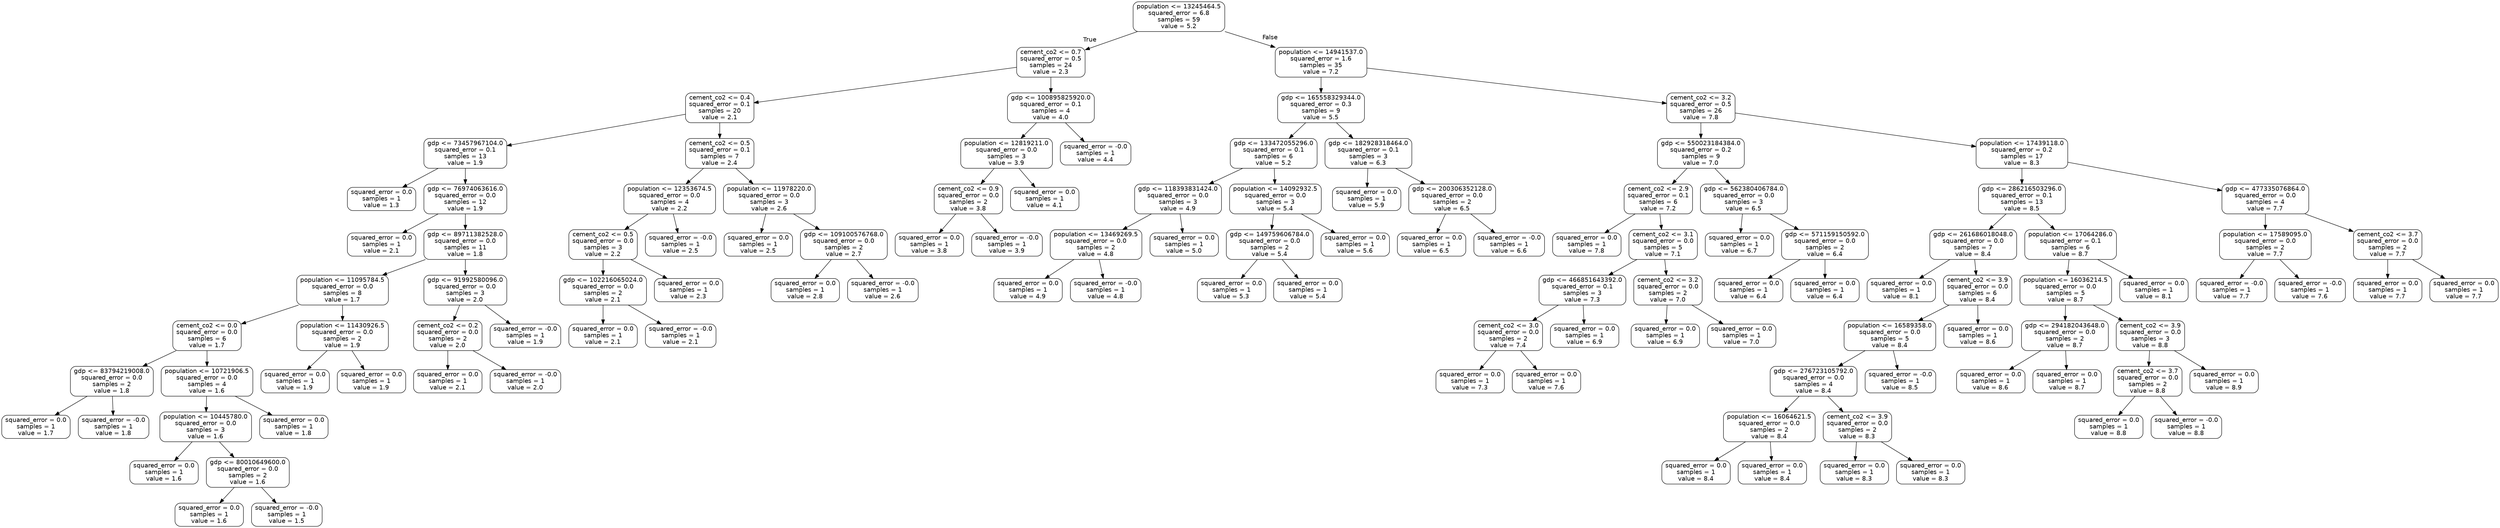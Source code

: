 digraph Tree {
node [shape=box, style="rounded", color="black", fontname="helvetica"] ;
edge [fontname="helvetica"] ;
0 [label="population <= 13245464.5\nsquared_error = 6.8\nsamples = 59\nvalue = 5.2"] ;
1 [label="cement_co2 <= 0.7\nsquared_error = 0.5\nsamples = 24\nvalue = 2.3"] ;
0 -> 1 [labeldistance=2.5, labelangle=45, headlabel="True"] ;
2 [label="cement_co2 <= 0.4\nsquared_error = 0.1\nsamples = 20\nvalue = 2.1"] ;
1 -> 2 ;
3 [label="gdp <= 73457967104.0\nsquared_error = 0.1\nsamples = 13\nvalue = 1.9"] ;
2 -> 3 ;
4 [label="squared_error = 0.0\nsamples = 1\nvalue = 1.3"] ;
3 -> 4 ;
5 [label="gdp <= 76974063616.0\nsquared_error = 0.0\nsamples = 12\nvalue = 1.9"] ;
3 -> 5 ;
6 [label="squared_error = 0.0\nsamples = 1\nvalue = 2.1"] ;
5 -> 6 ;
7 [label="gdp <= 89711382528.0\nsquared_error = 0.0\nsamples = 11\nvalue = 1.8"] ;
5 -> 7 ;
8 [label="population <= 11095784.5\nsquared_error = 0.0\nsamples = 8\nvalue = 1.7"] ;
7 -> 8 ;
9 [label="cement_co2 <= 0.0\nsquared_error = 0.0\nsamples = 6\nvalue = 1.7"] ;
8 -> 9 ;
10 [label="gdp <= 83794219008.0\nsquared_error = 0.0\nsamples = 2\nvalue = 1.8"] ;
9 -> 10 ;
11 [label="squared_error = 0.0\nsamples = 1\nvalue = 1.7"] ;
10 -> 11 ;
12 [label="squared_error = -0.0\nsamples = 1\nvalue = 1.8"] ;
10 -> 12 ;
13 [label="population <= 10721906.5\nsquared_error = 0.0\nsamples = 4\nvalue = 1.6"] ;
9 -> 13 ;
14 [label="population <= 10445780.0\nsquared_error = 0.0\nsamples = 3\nvalue = 1.6"] ;
13 -> 14 ;
15 [label="squared_error = 0.0\nsamples = 1\nvalue = 1.6"] ;
14 -> 15 ;
16 [label="gdp <= 80010649600.0\nsquared_error = 0.0\nsamples = 2\nvalue = 1.6"] ;
14 -> 16 ;
17 [label="squared_error = 0.0\nsamples = 1\nvalue = 1.6"] ;
16 -> 17 ;
18 [label="squared_error = -0.0\nsamples = 1\nvalue = 1.5"] ;
16 -> 18 ;
19 [label="squared_error = 0.0\nsamples = 1\nvalue = 1.8"] ;
13 -> 19 ;
20 [label="population <= 11430926.5\nsquared_error = 0.0\nsamples = 2\nvalue = 1.9"] ;
8 -> 20 ;
21 [label="squared_error = 0.0\nsamples = 1\nvalue = 1.9"] ;
20 -> 21 ;
22 [label="squared_error = 0.0\nsamples = 1\nvalue = 1.9"] ;
20 -> 22 ;
23 [label="gdp <= 91992580096.0\nsquared_error = 0.0\nsamples = 3\nvalue = 2.0"] ;
7 -> 23 ;
24 [label="cement_co2 <= 0.2\nsquared_error = 0.0\nsamples = 2\nvalue = 2.0"] ;
23 -> 24 ;
25 [label="squared_error = 0.0\nsamples = 1\nvalue = 2.1"] ;
24 -> 25 ;
26 [label="squared_error = -0.0\nsamples = 1\nvalue = 2.0"] ;
24 -> 26 ;
27 [label="squared_error = -0.0\nsamples = 1\nvalue = 1.9"] ;
23 -> 27 ;
28 [label="cement_co2 <= 0.5\nsquared_error = 0.1\nsamples = 7\nvalue = 2.4"] ;
2 -> 28 ;
29 [label="population <= 12353674.5\nsquared_error = 0.0\nsamples = 4\nvalue = 2.2"] ;
28 -> 29 ;
30 [label="cement_co2 <= 0.5\nsquared_error = 0.0\nsamples = 3\nvalue = 2.2"] ;
29 -> 30 ;
31 [label="gdp <= 102216065024.0\nsquared_error = 0.0\nsamples = 2\nvalue = 2.1"] ;
30 -> 31 ;
32 [label="squared_error = 0.0\nsamples = 1\nvalue = 2.1"] ;
31 -> 32 ;
33 [label="squared_error = -0.0\nsamples = 1\nvalue = 2.1"] ;
31 -> 33 ;
34 [label="squared_error = 0.0\nsamples = 1\nvalue = 2.3"] ;
30 -> 34 ;
35 [label="squared_error = -0.0\nsamples = 1\nvalue = 2.5"] ;
29 -> 35 ;
36 [label="population <= 11978220.0\nsquared_error = 0.0\nsamples = 3\nvalue = 2.6"] ;
28 -> 36 ;
37 [label="squared_error = 0.0\nsamples = 1\nvalue = 2.5"] ;
36 -> 37 ;
38 [label="gdp <= 109100576768.0\nsquared_error = 0.0\nsamples = 2\nvalue = 2.7"] ;
36 -> 38 ;
39 [label="squared_error = 0.0\nsamples = 1\nvalue = 2.8"] ;
38 -> 39 ;
40 [label="squared_error = -0.0\nsamples = 1\nvalue = 2.6"] ;
38 -> 40 ;
41 [label="gdp <= 100895825920.0\nsquared_error = 0.1\nsamples = 4\nvalue = 4.0"] ;
1 -> 41 ;
42 [label="population <= 12819211.0\nsquared_error = 0.0\nsamples = 3\nvalue = 3.9"] ;
41 -> 42 ;
43 [label="cement_co2 <= 0.9\nsquared_error = 0.0\nsamples = 2\nvalue = 3.8"] ;
42 -> 43 ;
44 [label="squared_error = 0.0\nsamples = 1\nvalue = 3.8"] ;
43 -> 44 ;
45 [label="squared_error = -0.0\nsamples = 1\nvalue = 3.9"] ;
43 -> 45 ;
46 [label="squared_error = 0.0\nsamples = 1\nvalue = 4.1"] ;
42 -> 46 ;
47 [label="squared_error = -0.0\nsamples = 1\nvalue = 4.4"] ;
41 -> 47 ;
48 [label="population <= 14941537.0\nsquared_error = 1.6\nsamples = 35\nvalue = 7.2"] ;
0 -> 48 [labeldistance=2.5, labelangle=-45, headlabel="False"] ;
49 [label="gdp <= 165558329344.0\nsquared_error = 0.3\nsamples = 9\nvalue = 5.5"] ;
48 -> 49 ;
50 [label="gdp <= 133472055296.0\nsquared_error = 0.1\nsamples = 6\nvalue = 5.2"] ;
49 -> 50 ;
51 [label="gdp <= 118393831424.0\nsquared_error = 0.0\nsamples = 3\nvalue = 4.9"] ;
50 -> 51 ;
52 [label="population <= 13469269.5\nsquared_error = 0.0\nsamples = 2\nvalue = 4.8"] ;
51 -> 52 ;
53 [label="squared_error = 0.0\nsamples = 1\nvalue = 4.9"] ;
52 -> 53 ;
54 [label="squared_error = -0.0\nsamples = 1\nvalue = 4.8"] ;
52 -> 54 ;
55 [label="squared_error = 0.0\nsamples = 1\nvalue = 5.0"] ;
51 -> 55 ;
56 [label="population <= 14092932.5\nsquared_error = 0.0\nsamples = 3\nvalue = 5.4"] ;
50 -> 56 ;
57 [label="gdp <= 149759606784.0\nsquared_error = 0.0\nsamples = 2\nvalue = 5.4"] ;
56 -> 57 ;
58 [label="squared_error = 0.0\nsamples = 1\nvalue = 5.3"] ;
57 -> 58 ;
59 [label="squared_error = 0.0\nsamples = 1\nvalue = 5.4"] ;
57 -> 59 ;
60 [label="squared_error = 0.0\nsamples = 1\nvalue = 5.6"] ;
56 -> 60 ;
61 [label="gdp <= 182928318464.0\nsquared_error = 0.1\nsamples = 3\nvalue = 6.3"] ;
49 -> 61 ;
62 [label="squared_error = 0.0\nsamples = 1\nvalue = 5.9"] ;
61 -> 62 ;
63 [label="gdp <= 200306352128.0\nsquared_error = 0.0\nsamples = 2\nvalue = 6.5"] ;
61 -> 63 ;
64 [label="squared_error = 0.0\nsamples = 1\nvalue = 6.5"] ;
63 -> 64 ;
65 [label="squared_error = -0.0\nsamples = 1\nvalue = 6.6"] ;
63 -> 65 ;
66 [label="cement_co2 <= 3.2\nsquared_error = 0.5\nsamples = 26\nvalue = 7.8"] ;
48 -> 66 ;
67 [label="gdp <= 550023184384.0\nsquared_error = 0.2\nsamples = 9\nvalue = 7.0"] ;
66 -> 67 ;
68 [label="cement_co2 <= 2.9\nsquared_error = 0.1\nsamples = 6\nvalue = 7.2"] ;
67 -> 68 ;
69 [label="squared_error = 0.0\nsamples = 1\nvalue = 7.8"] ;
68 -> 69 ;
70 [label="cement_co2 <= 3.1\nsquared_error = 0.0\nsamples = 5\nvalue = 7.1"] ;
68 -> 70 ;
71 [label="gdp <= 466851643392.0\nsquared_error = 0.1\nsamples = 3\nvalue = 7.3"] ;
70 -> 71 ;
72 [label="cement_co2 <= 3.0\nsquared_error = 0.0\nsamples = 2\nvalue = 7.4"] ;
71 -> 72 ;
73 [label="squared_error = 0.0\nsamples = 1\nvalue = 7.3"] ;
72 -> 73 ;
74 [label="squared_error = 0.0\nsamples = 1\nvalue = 7.6"] ;
72 -> 74 ;
75 [label="squared_error = 0.0\nsamples = 1\nvalue = 6.9"] ;
71 -> 75 ;
76 [label="cement_co2 <= 3.2\nsquared_error = 0.0\nsamples = 2\nvalue = 7.0"] ;
70 -> 76 ;
77 [label="squared_error = 0.0\nsamples = 1\nvalue = 6.9"] ;
76 -> 77 ;
78 [label="squared_error = 0.0\nsamples = 1\nvalue = 7.0"] ;
76 -> 78 ;
79 [label="gdp <= 562380406784.0\nsquared_error = 0.0\nsamples = 3\nvalue = 6.5"] ;
67 -> 79 ;
80 [label="squared_error = 0.0\nsamples = 1\nvalue = 6.7"] ;
79 -> 80 ;
81 [label="gdp <= 571159150592.0\nsquared_error = 0.0\nsamples = 2\nvalue = 6.4"] ;
79 -> 81 ;
82 [label="squared_error = 0.0\nsamples = 1\nvalue = 6.4"] ;
81 -> 82 ;
83 [label="squared_error = 0.0\nsamples = 1\nvalue = 6.4"] ;
81 -> 83 ;
84 [label="population <= 17439118.0\nsquared_error = 0.2\nsamples = 17\nvalue = 8.3"] ;
66 -> 84 ;
85 [label="gdp <= 286216503296.0\nsquared_error = 0.1\nsamples = 13\nvalue = 8.5"] ;
84 -> 85 ;
86 [label="gdp <= 261686018048.0\nsquared_error = 0.0\nsamples = 7\nvalue = 8.4"] ;
85 -> 86 ;
87 [label="squared_error = 0.0\nsamples = 1\nvalue = 8.1"] ;
86 -> 87 ;
88 [label="cement_co2 <= 3.9\nsquared_error = 0.0\nsamples = 6\nvalue = 8.4"] ;
86 -> 88 ;
89 [label="population <= 16589358.0\nsquared_error = 0.0\nsamples = 5\nvalue = 8.4"] ;
88 -> 89 ;
90 [label="gdp <= 276723105792.0\nsquared_error = 0.0\nsamples = 4\nvalue = 8.4"] ;
89 -> 90 ;
91 [label="population <= 16064621.5\nsquared_error = 0.0\nsamples = 2\nvalue = 8.4"] ;
90 -> 91 ;
92 [label="squared_error = 0.0\nsamples = 1\nvalue = 8.4"] ;
91 -> 92 ;
93 [label="squared_error = 0.0\nsamples = 1\nvalue = 8.4"] ;
91 -> 93 ;
94 [label="cement_co2 <= 3.9\nsquared_error = 0.0\nsamples = 2\nvalue = 8.3"] ;
90 -> 94 ;
95 [label="squared_error = 0.0\nsamples = 1\nvalue = 8.3"] ;
94 -> 95 ;
96 [label="squared_error = 0.0\nsamples = 1\nvalue = 8.3"] ;
94 -> 96 ;
97 [label="squared_error = -0.0\nsamples = 1\nvalue = 8.5"] ;
89 -> 97 ;
98 [label="squared_error = 0.0\nsamples = 1\nvalue = 8.6"] ;
88 -> 98 ;
99 [label="population <= 17064286.0\nsquared_error = 0.1\nsamples = 6\nvalue = 8.7"] ;
85 -> 99 ;
100 [label="population <= 16036214.5\nsquared_error = 0.0\nsamples = 5\nvalue = 8.7"] ;
99 -> 100 ;
101 [label="gdp <= 294182043648.0\nsquared_error = 0.0\nsamples = 2\nvalue = 8.7"] ;
100 -> 101 ;
102 [label="squared_error = 0.0\nsamples = 1\nvalue = 8.6"] ;
101 -> 102 ;
103 [label="squared_error = 0.0\nsamples = 1\nvalue = 8.7"] ;
101 -> 103 ;
104 [label="cement_co2 <= 3.9\nsquared_error = 0.0\nsamples = 3\nvalue = 8.8"] ;
100 -> 104 ;
105 [label="cement_co2 <= 3.7\nsquared_error = 0.0\nsamples = 2\nvalue = 8.8"] ;
104 -> 105 ;
106 [label="squared_error = 0.0\nsamples = 1\nvalue = 8.8"] ;
105 -> 106 ;
107 [label="squared_error = -0.0\nsamples = 1\nvalue = 8.8"] ;
105 -> 107 ;
108 [label="squared_error = 0.0\nsamples = 1\nvalue = 8.9"] ;
104 -> 108 ;
109 [label="squared_error = 0.0\nsamples = 1\nvalue = 8.1"] ;
99 -> 109 ;
110 [label="gdp <= 477335076864.0\nsquared_error = 0.0\nsamples = 4\nvalue = 7.7"] ;
84 -> 110 ;
111 [label="population <= 17589095.0\nsquared_error = 0.0\nsamples = 2\nvalue = 7.7"] ;
110 -> 111 ;
112 [label="squared_error = -0.0\nsamples = 1\nvalue = 7.7"] ;
111 -> 112 ;
113 [label="squared_error = -0.0\nsamples = 1\nvalue = 7.6"] ;
111 -> 113 ;
114 [label="cement_co2 <= 3.7\nsquared_error = 0.0\nsamples = 2\nvalue = 7.7"] ;
110 -> 114 ;
115 [label="squared_error = 0.0\nsamples = 1\nvalue = 7.7"] ;
114 -> 115 ;
116 [label="squared_error = 0.0\nsamples = 1\nvalue = 7.7"] ;
114 -> 116 ;
}
